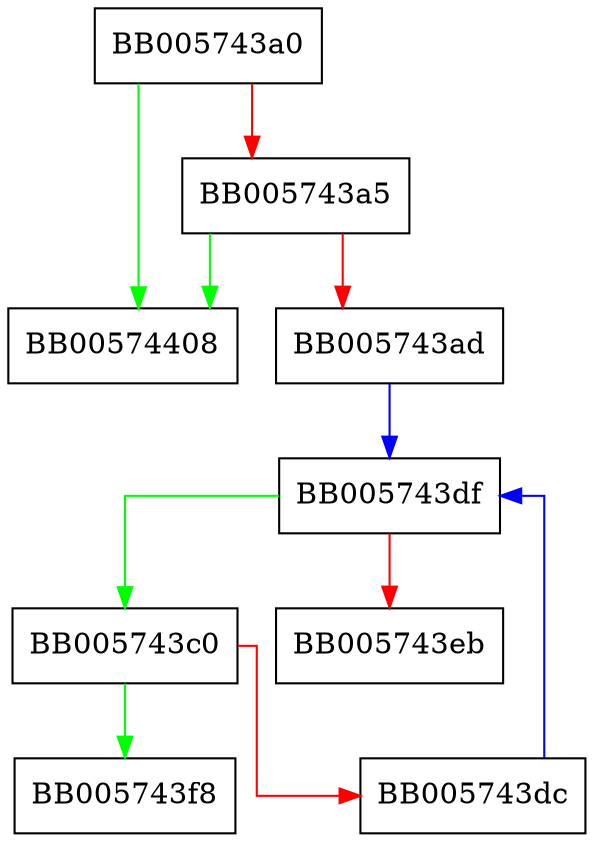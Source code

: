 digraph OSSL_CRMF_MSG_get0_regInfo_certReq {
  node [shape="box"];
  graph [splines=ortho];
  BB005743a0 -> BB00574408 [color="green"];
  BB005743a0 -> BB005743a5 [color="red"];
  BB005743a5 -> BB00574408 [color="green"];
  BB005743a5 -> BB005743ad [color="red"];
  BB005743ad -> BB005743df [color="blue"];
  BB005743c0 -> BB005743f8 [color="green"];
  BB005743c0 -> BB005743dc [color="red"];
  BB005743dc -> BB005743df [color="blue"];
  BB005743df -> BB005743c0 [color="green"];
  BB005743df -> BB005743eb [color="red"];
}